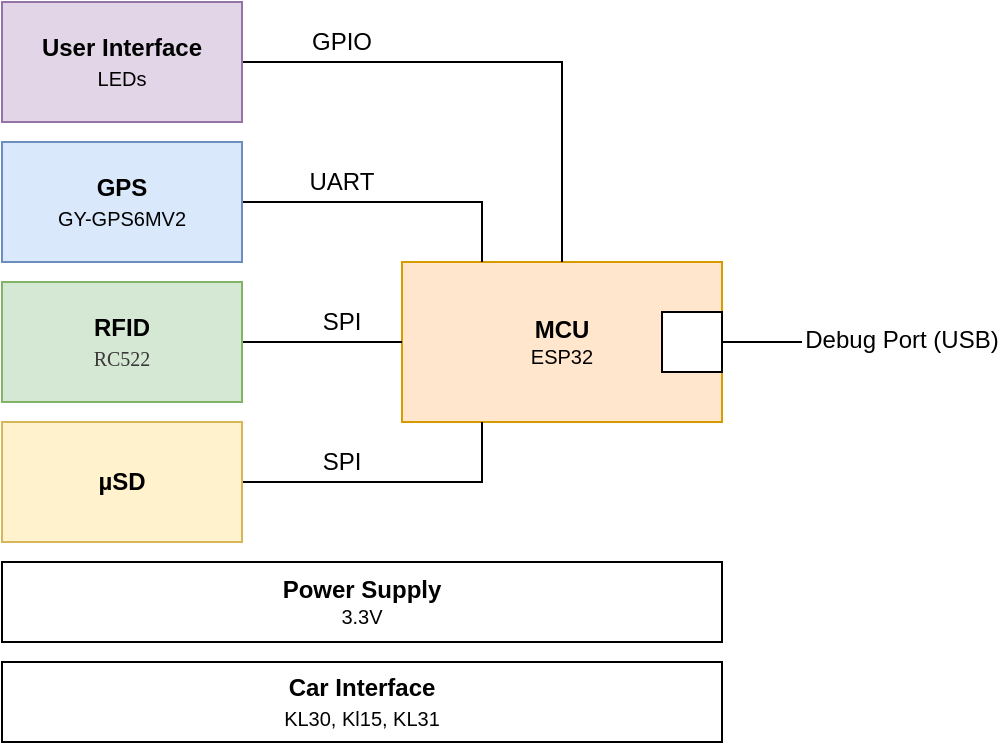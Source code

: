 <mxfile version="13.3.4" type="device"><diagram id="T624UBVbfYsQx2vYcSxi" name="Page-1"><mxGraphModel dx="677" dy="377" grid="1" gridSize="10" guides="1" tooltips="1" connect="1" arrows="1" fold="1" page="1" pageScale="1" pageWidth="827" pageHeight="1169" math="0" shadow="0"><root><mxCell id="0"/><mxCell id="1" parent="0"/><mxCell id="BVtJPcjdpj9nNLkx105D-1" value="&lt;div&gt;&lt;b&gt;MCU&lt;/b&gt;&lt;/div&gt;&lt;div style=&quot;font-size: 10px&quot;&gt;ESP32&lt;b&gt;&lt;br&gt;&lt;/b&gt;&lt;/div&gt;" style="rounded=0;whiteSpace=wrap;html=1;fillColor=#ffe6cc;strokeColor=#d79b00;" vertex="1" parent="1"><mxGeometry x="400" y="180" width="160" height="80" as="geometry"/></mxCell><mxCell id="BVtJPcjdpj9nNLkx105D-6" style="edgeStyle=orthogonalEdgeStyle;rounded=0;orthogonalLoop=1;jettySize=auto;html=1;exitX=1;exitY=0.5;exitDx=0;exitDy=0;entryX=0.25;entryY=0;entryDx=0;entryDy=0;endArrow=none;endFill=0;" edge="1" parent="1" source="BVtJPcjdpj9nNLkx105D-2" target="BVtJPcjdpj9nNLkx105D-1"><mxGeometry relative="1" as="geometry"/></mxCell><mxCell id="BVtJPcjdpj9nNLkx105D-2" value="&lt;div&gt;&lt;b&gt;GPS&lt;/b&gt;&lt;/div&gt;&lt;div&gt;&lt;font style=&quot;font-size: 10px&quot;&gt;GY-GPS6MV2&lt;/font&gt;&lt;br&gt;&lt;/div&gt;" style="rounded=0;whiteSpace=wrap;html=1;fillColor=#dae8fc;strokeColor=#6c8ebf;" vertex="1" parent="1"><mxGeometry x="200" y="120" width="120" height="60" as="geometry"/></mxCell><mxCell id="BVtJPcjdpj9nNLkx105D-5" style="edgeStyle=orthogonalEdgeStyle;rounded=0;orthogonalLoop=1;jettySize=auto;html=1;exitX=1;exitY=0.5;exitDx=0;exitDy=0;entryX=0;entryY=0.5;entryDx=0;entryDy=0;endArrow=none;endFill=0;" edge="1" parent="1" source="BVtJPcjdpj9nNLkx105D-3" target="BVtJPcjdpj9nNLkx105D-1"><mxGeometry relative="1" as="geometry"/></mxCell><mxCell id="BVtJPcjdpj9nNLkx105D-3" value="&lt;div&gt;&lt;b&gt;RFID&lt;/b&gt;&lt;/div&gt;&lt;div&gt;&lt;font style=&quot;font-family: &amp;#34;arial&amp;#34;&quot; size=&quot;1&quot;&gt;&lt;font style=&quot;font-family: &amp;#34;arial&amp;#34;&quot;&gt;&lt;span style=&quot;font-family: &amp;#34;calibri&amp;#34; ; color: rgb(59 , 56 , 56)&quot;&gt;RC522&lt;/span&gt;&lt;/font&gt;&lt;/font&gt;&lt;/div&gt;" style="rounded=0;whiteSpace=wrap;html=1;fillColor=#d5e8d4;strokeColor=#82b366;" vertex="1" parent="1"><mxGeometry x="200" y="190" width="120" height="60" as="geometry"/></mxCell><mxCell id="BVtJPcjdpj9nNLkx105D-7" style="edgeStyle=orthogonalEdgeStyle;rounded=0;orthogonalLoop=1;jettySize=auto;html=1;exitX=1;exitY=0.5;exitDx=0;exitDy=0;entryX=0.25;entryY=1;entryDx=0;entryDy=0;endArrow=none;endFill=0;" edge="1" parent="1" source="BVtJPcjdpj9nNLkx105D-4" target="BVtJPcjdpj9nNLkx105D-1"><mxGeometry relative="1" as="geometry"/></mxCell><mxCell id="BVtJPcjdpj9nNLkx105D-4" value="&lt;b&gt;µSD&lt;/b&gt;" style="rounded=0;whiteSpace=wrap;html=1;fillColor=#fff2cc;strokeColor=#d6b656;" vertex="1" parent="1"><mxGeometry x="200" y="260" width="120" height="60" as="geometry"/></mxCell><mxCell id="BVtJPcjdpj9nNLkx105D-8" value="UART" style="text;html=1;strokeColor=none;fillColor=none;align=center;verticalAlign=middle;whiteSpace=wrap;rounded=0;" vertex="1" parent="1"><mxGeometry x="350" y="130" width="40" height="20" as="geometry"/></mxCell><mxCell id="BVtJPcjdpj9nNLkx105D-9" value="SPI" style="text;html=1;strokeColor=none;fillColor=none;align=center;verticalAlign=middle;whiteSpace=wrap;rounded=0;" vertex="1" parent="1"><mxGeometry x="350" y="200" width="40" height="20" as="geometry"/></mxCell><mxCell id="BVtJPcjdpj9nNLkx105D-10" value="SPI" style="text;html=1;strokeColor=none;fillColor=none;align=center;verticalAlign=middle;whiteSpace=wrap;rounded=0;" vertex="1" parent="1"><mxGeometry x="350" y="270" width="40" height="20" as="geometry"/></mxCell><mxCell id="BVtJPcjdpj9nNLkx105D-11" value="&lt;div&gt;&lt;b&gt;Power Supply&lt;/b&gt;&lt;/div&gt;&lt;div style=&quot;font-size: 10px&quot;&gt;3.3V&lt;br&gt;&lt;/div&gt;" style="rounded=0;whiteSpace=wrap;html=1;" vertex="1" parent="1"><mxGeometry x="200" y="330" width="360" height="40" as="geometry"/></mxCell><mxCell id="BVtJPcjdpj9nNLkx105D-17" style="edgeStyle=orthogonalEdgeStyle;rounded=0;orthogonalLoop=1;jettySize=auto;html=1;exitX=1;exitY=0.5;exitDx=0;exitDy=0;entryX=0;entryY=0.5;entryDx=0;entryDy=0;endArrow=none;endFill=0;" edge="1" parent="1" source="BVtJPcjdpj9nNLkx105D-12" target="BVtJPcjdpj9nNLkx105D-16"><mxGeometry relative="1" as="geometry"/></mxCell><mxCell id="BVtJPcjdpj9nNLkx105D-12" value="" style="rounded=0;whiteSpace=wrap;html=1;" vertex="1" parent="1"><mxGeometry x="530" y="205" width="30" height="30" as="geometry"/></mxCell><mxCell id="BVtJPcjdpj9nNLkx105D-14" style="edgeStyle=orthogonalEdgeStyle;rounded=0;orthogonalLoop=1;jettySize=auto;html=1;exitX=1;exitY=0.5;exitDx=0;exitDy=0;entryX=0.5;entryY=0;entryDx=0;entryDy=0;endArrow=none;endFill=0;" edge="1" parent="1" source="BVtJPcjdpj9nNLkx105D-13" target="BVtJPcjdpj9nNLkx105D-1"><mxGeometry relative="1" as="geometry"/></mxCell><mxCell id="BVtJPcjdpj9nNLkx105D-13" value="&lt;b&gt;User Interface&lt;/b&gt;&lt;br&gt;&lt;font style=&quot;font-size: 10px&quot;&gt;LEDs&lt;/font&gt;" style="rounded=0;whiteSpace=wrap;html=1;fillColor=#e1d5e7;strokeColor=#9673a6;" vertex="1" parent="1"><mxGeometry x="200" y="50" width="120" height="60" as="geometry"/></mxCell><mxCell id="BVtJPcjdpj9nNLkx105D-15" value="GPIO" style="text;html=1;strokeColor=none;fillColor=none;align=center;verticalAlign=middle;whiteSpace=wrap;rounded=0;" vertex="1" parent="1"><mxGeometry x="350" y="60" width="40" height="20" as="geometry"/></mxCell><mxCell id="BVtJPcjdpj9nNLkx105D-16" value="Debug Port (USB)" style="text;html=1;strokeColor=none;fillColor=none;align=center;verticalAlign=middle;whiteSpace=wrap;rounded=0;spacingBottom=2;" vertex="1" parent="1"><mxGeometry x="600" y="210" width="100" height="20" as="geometry"/></mxCell><mxCell id="BVtJPcjdpj9nNLkx105D-18" value="&lt;div&gt;&lt;b&gt;Car Interface&lt;/b&gt;&lt;/div&gt;&lt;div&gt;&lt;font style=&quot;font-size: 10px&quot;&gt;KL30, Kl15, KL31&lt;/font&gt;&lt;br&gt;&lt;/div&gt;" style="rounded=0;whiteSpace=wrap;html=1;" vertex="1" parent="1"><mxGeometry x="200" y="380" width="360" height="40" as="geometry"/></mxCell></root></mxGraphModel></diagram></mxfile>